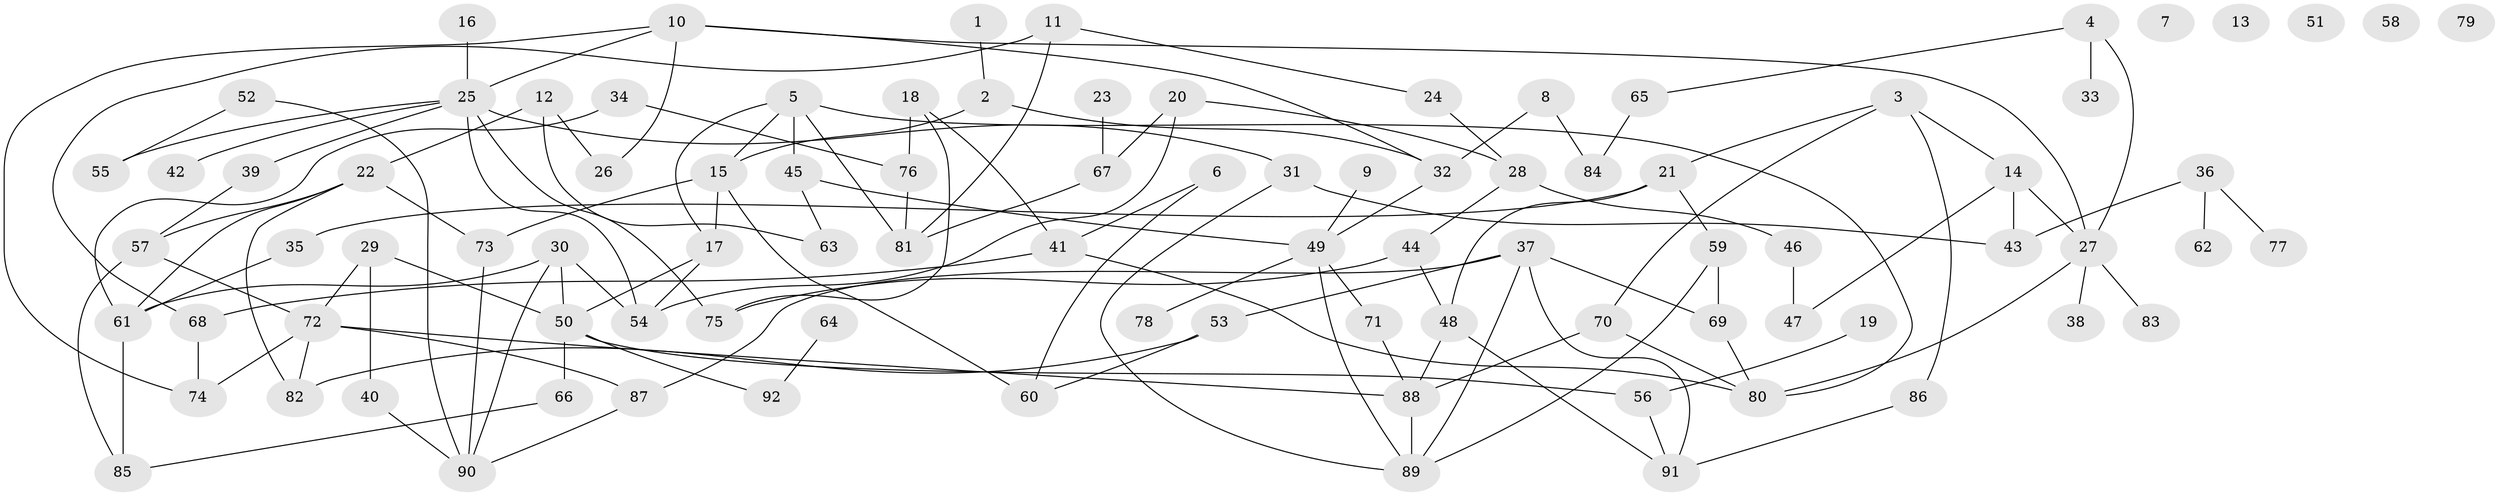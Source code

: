 // Generated by graph-tools (version 1.1) at 2025/25/03/09/25 03:25:13]
// undirected, 92 vertices, 133 edges
graph export_dot {
graph [start="1"]
  node [color=gray90,style=filled];
  1;
  2;
  3;
  4;
  5;
  6;
  7;
  8;
  9;
  10;
  11;
  12;
  13;
  14;
  15;
  16;
  17;
  18;
  19;
  20;
  21;
  22;
  23;
  24;
  25;
  26;
  27;
  28;
  29;
  30;
  31;
  32;
  33;
  34;
  35;
  36;
  37;
  38;
  39;
  40;
  41;
  42;
  43;
  44;
  45;
  46;
  47;
  48;
  49;
  50;
  51;
  52;
  53;
  54;
  55;
  56;
  57;
  58;
  59;
  60;
  61;
  62;
  63;
  64;
  65;
  66;
  67;
  68;
  69;
  70;
  71;
  72;
  73;
  74;
  75;
  76;
  77;
  78;
  79;
  80;
  81;
  82;
  83;
  84;
  85;
  86;
  87;
  88;
  89;
  90;
  91;
  92;
  1 -- 2;
  2 -- 15;
  2 -- 32;
  3 -- 14;
  3 -- 21;
  3 -- 70;
  3 -- 86;
  4 -- 27;
  4 -- 33;
  4 -- 65;
  5 -- 15;
  5 -- 17;
  5 -- 45;
  5 -- 80;
  5 -- 81;
  6 -- 41;
  6 -- 60;
  8 -- 32;
  8 -- 84;
  9 -- 49;
  10 -- 25;
  10 -- 26;
  10 -- 27;
  10 -- 32;
  10 -- 74;
  11 -- 24;
  11 -- 68;
  11 -- 81;
  12 -- 22;
  12 -- 26;
  12 -- 63;
  14 -- 27;
  14 -- 43;
  14 -- 47;
  15 -- 17;
  15 -- 60;
  15 -- 73;
  16 -- 25;
  17 -- 50;
  17 -- 54;
  18 -- 41;
  18 -- 75;
  18 -- 76;
  19 -- 56;
  20 -- 28;
  20 -- 54;
  20 -- 67;
  21 -- 35;
  21 -- 48;
  21 -- 59;
  22 -- 57;
  22 -- 61;
  22 -- 73;
  22 -- 82;
  23 -- 67;
  24 -- 28;
  25 -- 31;
  25 -- 39;
  25 -- 42;
  25 -- 54;
  25 -- 55;
  25 -- 75;
  27 -- 38;
  27 -- 80;
  27 -- 83;
  28 -- 44;
  28 -- 46;
  29 -- 40;
  29 -- 50;
  29 -- 72;
  30 -- 50;
  30 -- 54;
  30 -- 61;
  30 -- 90;
  31 -- 43;
  31 -- 89;
  32 -- 49;
  34 -- 61;
  34 -- 76;
  35 -- 61;
  36 -- 43;
  36 -- 62;
  36 -- 77;
  37 -- 53;
  37 -- 69;
  37 -- 87;
  37 -- 89;
  37 -- 91;
  39 -- 57;
  40 -- 90;
  41 -- 68;
  41 -- 80;
  44 -- 48;
  44 -- 75;
  45 -- 49;
  45 -- 63;
  46 -- 47;
  48 -- 88;
  48 -- 91;
  49 -- 71;
  49 -- 78;
  49 -- 89;
  50 -- 56;
  50 -- 66;
  50 -- 92;
  52 -- 55;
  52 -- 90;
  53 -- 60;
  53 -- 82;
  56 -- 91;
  57 -- 72;
  57 -- 85;
  59 -- 69;
  59 -- 89;
  61 -- 85;
  64 -- 92;
  65 -- 84;
  66 -- 85;
  67 -- 81;
  68 -- 74;
  69 -- 80;
  70 -- 80;
  70 -- 88;
  71 -- 88;
  72 -- 74;
  72 -- 82;
  72 -- 87;
  72 -- 88;
  73 -- 90;
  76 -- 81;
  86 -- 91;
  87 -- 90;
  88 -- 89;
}
